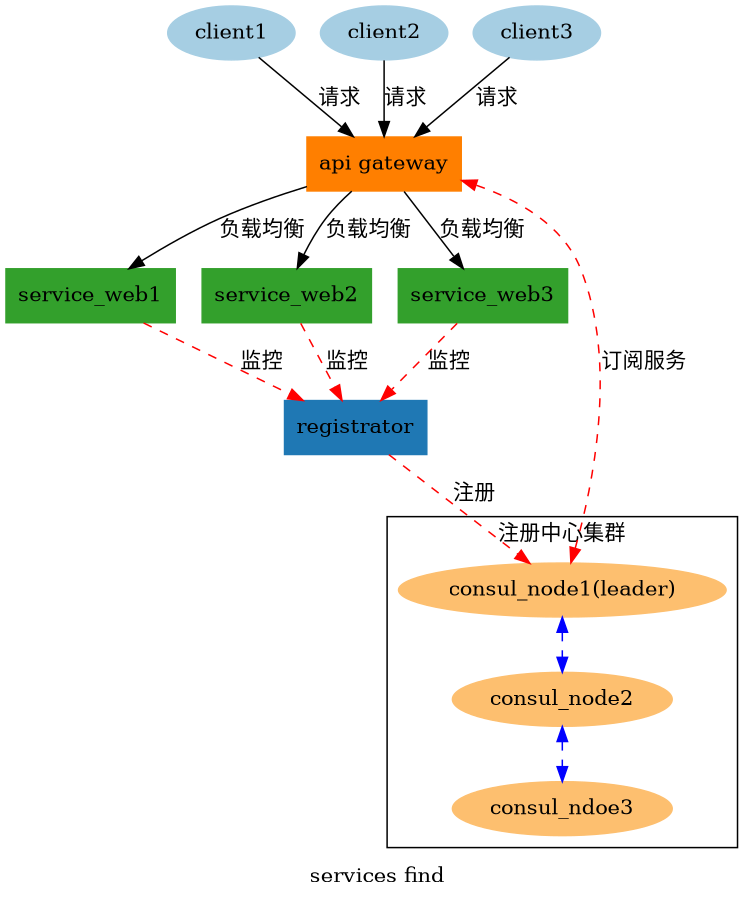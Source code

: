 digraph G {
    size="6,6";
    label="services find"
    node [colorscheme=paired12, color=1, style=filled];
    registrator[label="registrator", color=2, shape="record"]
    service1[label="service_web1", color=4, shape="record"]
    service2[label="service_web2", color=4, shape="record"]
    service3[label="service_web3", color=4, shape="record"]
    serviceGateway[label="api gateway", color=8, shape="record"]
    consul_node1[label="consul_node1(leader)", color=7]
    consul_node2[label="consul_node2", color=7]
    consul_node3[label="consul_ndoe3", color=7]
    {client1 client2 client3} -> serviceGateway [label="请求"]
    serviceGateway->{service1 service2 service3}[label="负载均衡"]
    serviceGateway->consul_node1[label="订阅服务",color="red",dir=both style="dashed"]
    {service1 service2 service3} -> registrator [label="监控",color="red",style="dashed"]
    registrator->consul_node1[label="注册",color="red",style="dashed"]
    consul_node1 -> consul_node2 -> consul_node3 [dir=both style=dashed color=blue]
    subgraph cluster_clu {
        label="注册中心集群"
        consul_node1
        consul_node2
        consul_node3
    }
}